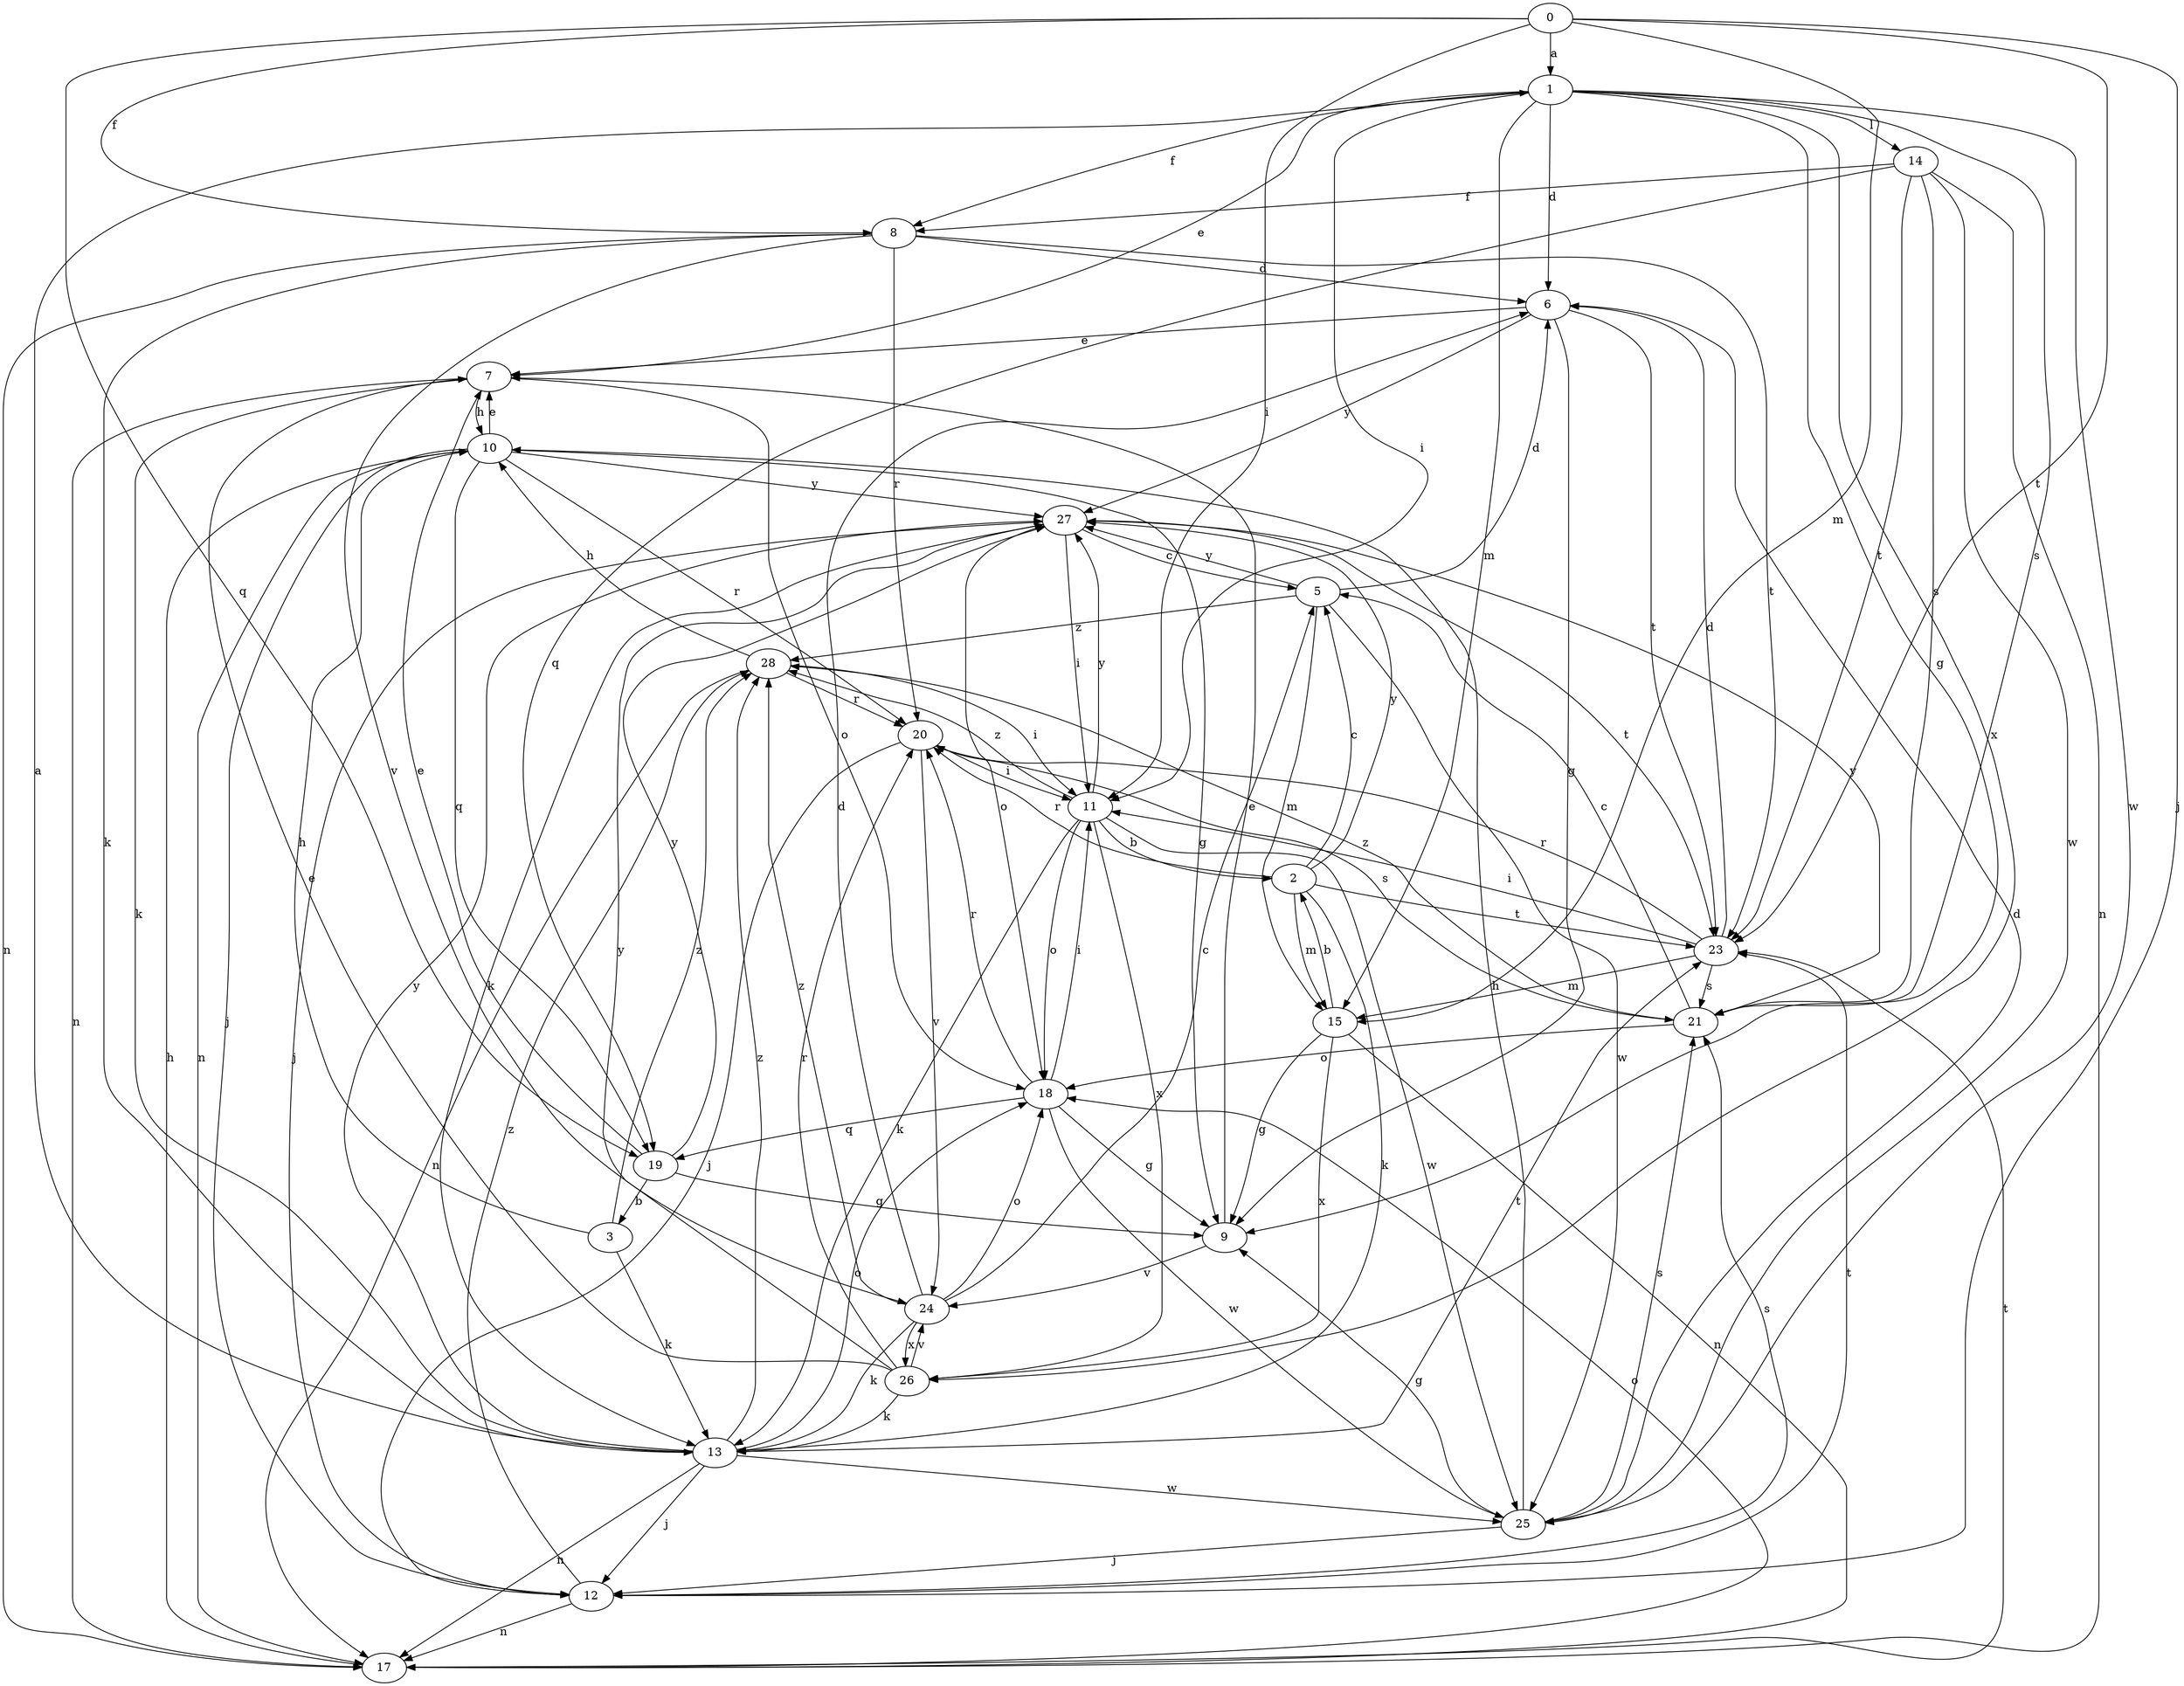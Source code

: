 strict digraph  {
0;
1;
2;
3;
5;
6;
7;
8;
9;
10;
11;
12;
13;
14;
15;
17;
18;
19;
20;
21;
23;
24;
25;
26;
27;
28;
0 -> 1  [label=a];
0 -> 8  [label=f];
0 -> 11  [label=i];
0 -> 12  [label=j];
0 -> 15  [label=m];
0 -> 19  [label=q];
0 -> 23  [label=t];
1 -> 6  [label=d];
1 -> 7  [label=e];
1 -> 8  [label=f];
1 -> 9  [label=g];
1 -> 11  [label=i];
1 -> 14  [label=l];
1 -> 15  [label=m];
1 -> 21  [label=s];
1 -> 25  [label=w];
1 -> 26  [label=x];
2 -> 5  [label=c];
2 -> 13  [label=k];
2 -> 15  [label=m];
2 -> 20  [label=r];
2 -> 23  [label=t];
2 -> 27  [label=y];
3 -> 10  [label=h];
3 -> 13  [label=k];
3 -> 28  [label=z];
5 -> 6  [label=d];
5 -> 15  [label=m];
5 -> 25  [label=w];
5 -> 27  [label=y];
5 -> 28  [label=z];
6 -> 7  [label=e];
6 -> 9  [label=g];
6 -> 23  [label=t];
6 -> 27  [label=y];
7 -> 10  [label=h];
7 -> 13  [label=k];
7 -> 17  [label=n];
7 -> 18  [label=o];
8 -> 6  [label=d];
8 -> 13  [label=k];
8 -> 17  [label=n];
8 -> 20  [label=r];
8 -> 23  [label=t];
8 -> 24  [label=v];
9 -> 7  [label=e];
9 -> 24  [label=v];
10 -> 7  [label=e];
10 -> 9  [label=g];
10 -> 12  [label=j];
10 -> 17  [label=n];
10 -> 19  [label=q];
10 -> 20  [label=r];
10 -> 27  [label=y];
11 -> 2  [label=b];
11 -> 13  [label=k];
11 -> 18  [label=o];
11 -> 25  [label=w];
11 -> 26  [label=x];
11 -> 27  [label=y];
11 -> 28  [label=z];
12 -> 17  [label=n];
12 -> 21  [label=s];
12 -> 23  [label=t];
12 -> 28  [label=z];
13 -> 1  [label=a];
13 -> 12  [label=j];
13 -> 17  [label=n];
13 -> 18  [label=o];
13 -> 23  [label=t];
13 -> 25  [label=w];
13 -> 27  [label=y];
13 -> 28  [label=z];
14 -> 8  [label=f];
14 -> 17  [label=n];
14 -> 19  [label=q];
14 -> 21  [label=s];
14 -> 23  [label=t];
14 -> 25  [label=w];
15 -> 2  [label=b];
15 -> 9  [label=g];
15 -> 17  [label=n];
15 -> 26  [label=x];
17 -> 10  [label=h];
17 -> 18  [label=o];
17 -> 23  [label=t];
18 -> 9  [label=g];
18 -> 11  [label=i];
18 -> 19  [label=q];
18 -> 20  [label=r];
18 -> 25  [label=w];
19 -> 3  [label=b];
19 -> 7  [label=e];
19 -> 9  [label=g];
19 -> 27  [label=y];
20 -> 11  [label=i];
20 -> 12  [label=j];
20 -> 21  [label=s];
20 -> 24  [label=v];
21 -> 5  [label=c];
21 -> 18  [label=o];
21 -> 27  [label=y];
21 -> 28  [label=z];
23 -> 6  [label=d];
23 -> 11  [label=i];
23 -> 15  [label=m];
23 -> 20  [label=r];
23 -> 21  [label=s];
24 -> 5  [label=c];
24 -> 6  [label=d];
24 -> 13  [label=k];
24 -> 18  [label=o];
24 -> 26  [label=x];
24 -> 28  [label=z];
25 -> 6  [label=d];
25 -> 9  [label=g];
25 -> 10  [label=h];
25 -> 12  [label=j];
25 -> 21  [label=s];
26 -> 7  [label=e];
26 -> 13  [label=k];
26 -> 20  [label=r];
26 -> 24  [label=v];
26 -> 27  [label=y];
27 -> 5  [label=c];
27 -> 11  [label=i];
27 -> 12  [label=j];
27 -> 13  [label=k];
27 -> 18  [label=o];
27 -> 23  [label=t];
28 -> 10  [label=h];
28 -> 11  [label=i];
28 -> 17  [label=n];
28 -> 20  [label=r];
}
